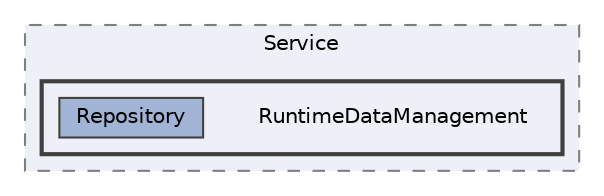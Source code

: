 digraph "C:/Users/むずでょ/Documents/Unity Projects/RMU-1-00-00-Research/Assets/RPGMaker/Codebase/CoreSystem/Service/RuntimeDataManagement"
{
 // LATEX_PDF_SIZE
  bgcolor="transparent";
  edge [fontname=Helvetica,fontsize=10,labelfontname=Helvetica,labelfontsize=10];
  node [fontname=Helvetica,fontsize=10,shape=box,height=0.2,width=0.4];
  compound=true
  subgraph clusterdir_f6370be67d47f167b845e3b3585bdc26 {
    graph [ bgcolor="#edf0f7", pencolor="grey50", label="Service", fontname=Helvetica,fontsize=10 style="filled,dashed", URL="dir_f6370be67d47f167b845e3b3585bdc26.html",tooltip=""]
  subgraph clusterdir_0ab2ba8e485dcf9877da0feadae7c161 {
    graph [ bgcolor="#edf0f7", pencolor="grey25", label="", fontname=Helvetica,fontsize=10 style="filled,bold", URL="dir_0ab2ba8e485dcf9877da0feadae7c161.html",tooltip=""]
    dir_0ab2ba8e485dcf9877da0feadae7c161 [shape=plaintext, label="RuntimeDataManagement"];
  dir_f2a7cdcd4e2db82be9648edeb7a36320 [label="Repository", fillcolor="#a2b4d6", color="grey25", style="filled", URL="dir_f2a7cdcd4e2db82be9648edeb7a36320.html",tooltip=""];
  }
  }
}
